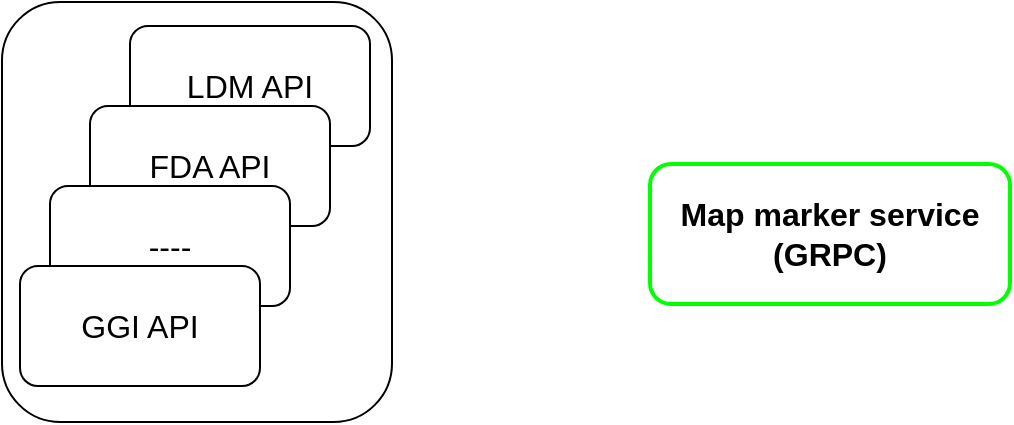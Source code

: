 <mxfile version="15.7.0" type="github">
  <diagram id="elU5cZA6UFUA3a2ilxMb" name="Page-1">
    <mxGraphModel dx="1209" dy="733" grid="1" gridSize="10" guides="1" tooltips="1" connect="1" arrows="1" fold="1" page="1" pageScale="1" pageWidth="850" pageHeight="1100" math="0" shadow="0">
      <root>
        <mxCell id="0" />
        <mxCell id="1" parent="0" />
        <mxCell id="Wi02O_qCFIIUGWHRC40P-6" value="" style="group" vertex="1" connectable="0" parent="1">
          <mxGeometry x="16" y="264" width="195" height="210" as="geometry" />
        </mxCell>
        <mxCell id="Wi02O_qCFIIUGWHRC40P-1" value="" style="rounded=1;whiteSpace=wrap;html=1;" vertex="1" parent="Wi02O_qCFIIUGWHRC40P-6">
          <mxGeometry width="195" height="210" as="geometry" />
        </mxCell>
        <mxCell id="Wi02O_qCFIIUGWHRC40P-2" value="&lt;font style=&quot;font-size: 16px&quot;&gt;LDM API&lt;/font&gt;" style="rounded=1;whiteSpace=wrap;html=1;" vertex="1" parent="Wi02O_qCFIIUGWHRC40P-6">
          <mxGeometry x="64" y="12" width="120" height="60" as="geometry" />
        </mxCell>
        <mxCell id="Wi02O_qCFIIUGWHRC40P-3" value="&lt;font style=&quot;font-size: 16px&quot;&gt;FDA API&lt;/font&gt;" style="rounded=1;whiteSpace=wrap;html=1;" vertex="1" parent="Wi02O_qCFIIUGWHRC40P-6">
          <mxGeometry x="44" y="52" width="120" height="60" as="geometry" />
        </mxCell>
        <mxCell id="Wi02O_qCFIIUGWHRC40P-4" value="&lt;span style=&quot;font-size: 16px&quot;&gt;----&lt;/span&gt;" style="rounded=1;whiteSpace=wrap;html=1;" vertex="1" parent="Wi02O_qCFIIUGWHRC40P-6">
          <mxGeometry x="24" y="92" width="120" height="60" as="geometry" />
        </mxCell>
        <mxCell id="Wi02O_qCFIIUGWHRC40P-5" value="&lt;span style=&quot;font-size: 16px&quot;&gt;GGI API&lt;/span&gt;" style="rounded=1;whiteSpace=wrap;html=1;" vertex="1" parent="Wi02O_qCFIIUGWHRC40P-6">
          <mxGeometry x="9" y="132" width="120" height="60" as="geometry" />
        </mxCell>
        <mxCell id="Wi02O_qCFIIUGWHRC40P-7" value="&lt;b&gt;Map marker service&lt;br&gt;(GRPC)&lt;/b&gt;" style="rounded=1;whiteSpace=wrap;html=1;fontSize=16;strokeWidth=2;strokeColor=#00FF00;" vertex="1" parent="1">
          <mxGeometry x="340" y="345" width="180" height="70" as="geometry" />
        </mxCell>
      </root>
    </mxGraphModel>
  </diagram>
</mxfile>

